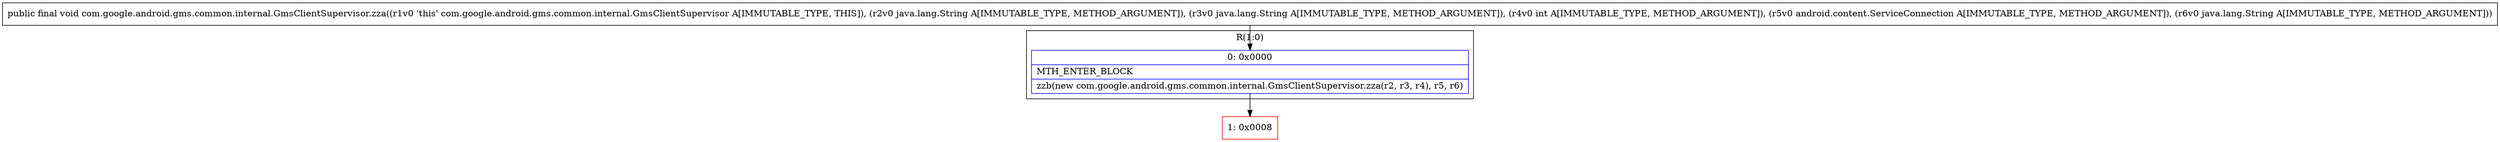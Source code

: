 digraph "CFG forcom.google.android.gms.common.internal.GmsClientSupervisor.zza(Ljava\/lang\/String;Ljava\/lang\/String;ILandroid\/content\/ServiceConnection;Ljava\/lang\/String;)V" {
subgraph cluster_Region_1619413275 {
label = "R(1:0)";
node [shape=record,color=blue];
Node_0 [shape=record,label="{0\:\ 0x0000|MTH_ENTER_BLOCK\l|zzb(new com.google.android.gms.common.internal.GmsClientSupervisor.zza(r2, r3, r4), r5, r6)\l}"];
}
Node_1 [shape=record,color=red,label="{1\:\ 0x0008}"];
MethodNode[shape=record,label="{public final void com.google.android.gms.common.internal.GmsClientSupervisor.zza((r1v0 'this' com.google.android.gms.common.internal.GmsClientSupervisor A[IMMUTABLE_TYPE, THIS]), (r2v0 java.lang.String A[IMMUTABLE_TYPE, METHOD_ARGUMENT]), (r3v0 java.lang.String A[IMMUTABLE_TYPE, METHOD_ARGUMENT]), (r4v0 int A[IMMUTABLE_TYPE, METHOD_ARGUMENT]), (r5v0 android.content.ServiceConnection A[IMMUTABLE_TYPE, METHOD_ARGUMENT]), (r6v0 java.lang.String A[IMMUTABLE_TYPE, METHOD_ARGUMENT])) }"];
MethodNode -> Node_0;
Node_0 -> Node_1;
}

